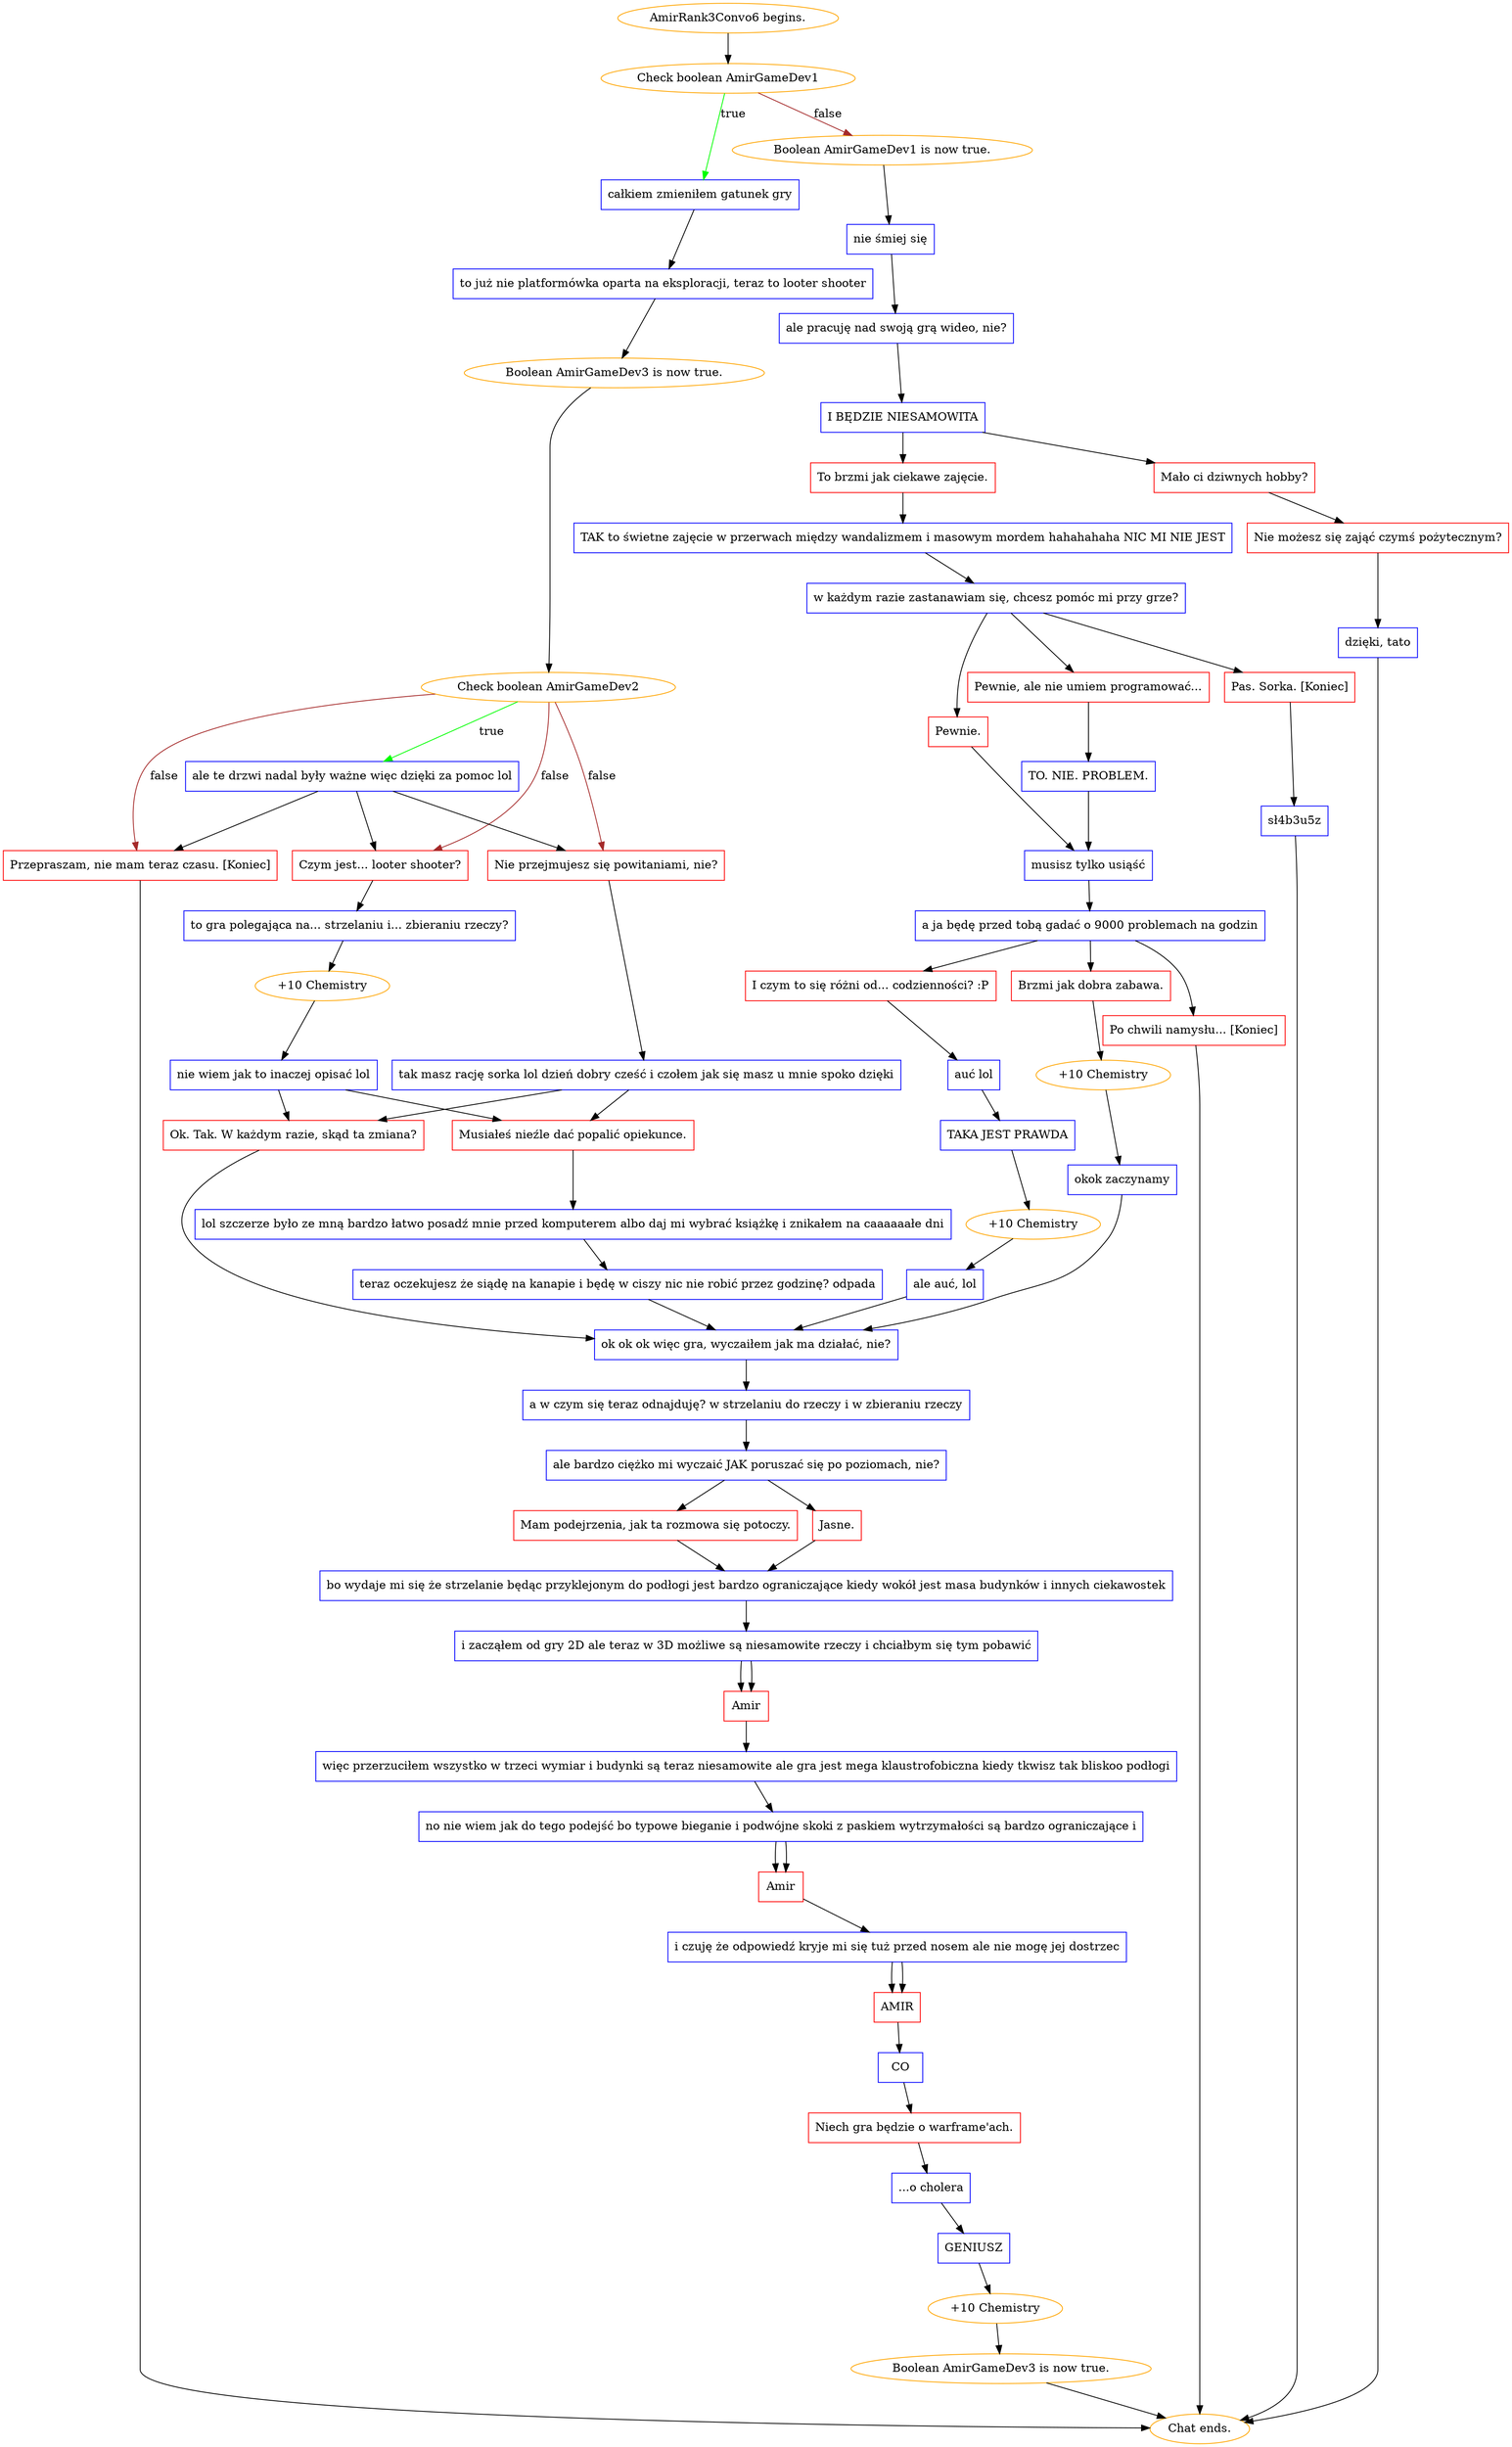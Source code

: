 digraph {
	"AmirRank3Convo6 begins." [color=orange];
		"AmirRank3Convo6 begins." -> j2152980262;
	j2152980262 [label="Check boolean AmirGameDev1",color=orange];
		j2152980262 -> j4278011948 [label=true,color=green];
		j2152980262 -> j878006240 [label=false,color=brown];
	j4278011948 [label="całkiem zmieniłem gatunek gry",shape=box,color=blue];
		j4278011948 -> j527378567;
	j878006240 [label="Boolean AmirGameDev1 is now true.",color=orange];
		j878006240 -> j104906501;
	j527378567 [label="to już nie platformówka oparta na eksploracji, teraz to looter shooter",shape=box,color=blue];
		j527378567 -> j791815078;
	j104906501 [label="nie śmiej się",shape=box,color=blue];
		j104906501 -> j3815942667;
	j791815078 [label="Boolean AmirGameDev3 is now true.",color=orange];
		j791815078 -> j1094475645;
	j3815942667 [label="ale pracuję nad swoją grą wideo, nie?",shape=box,color=blue];
		j3815942667 -> j2589221193;
	j1094475645 [label="Check boolean AmirGameDev2",color=orange];
		j1094475645 -> j3700461396 [label=true,color=green];
		j1094475645 -> j133909309 [label=false,color=brown];
		j1094475645 -> j4102403065 [label=false,color=brown];
		j1094475645 -> j399527168 [label=false,color=brown];
	j2589221193 [label="I BĘDZIE NIESAMOWITA",shape=box,color=blue];
		j2589221193 -> j334845455;
		j2589221193 -> j595490760;
	j3700461396 [label="ale te drzwi nadal były ważne więc dzięki za pomoc lol",shape=box,color=blue];
		j3700461396 -> j399527168;
		j3700461396 -> j133909309;
		j3700461396 -> j4102403065;
	j133909309 [label="Przepraszam, nie mam teraz czasu. [Koniec]",shape=box,color=red];
		j133909309 -> "Chat ends.";
	j4102403065 [label="Czym jest... looter shooter?",shape=box,color=red];
		j4102403065 -> j1155513365;
	j399527168 [label="Nie przejmujesz się powitaniami, nie?",shape=box,color=red];
		j399527168 -> j1960262411;
	j334845455 [label="To brzmi jak ciekawe zajęcie.",shape=box,color=red];
		j334845455 -> j698905249;
	j595490760 [label="Mało ci dziwnych hobby?",shape=box,color=red];
		j595490760 -> j1333992932;
	"Chat ends." [color=orange];
	j1155513365 [label="to gra polegająca na... strzelaniu i... zbieraniu rzeczy?",shape=box,color=blue];
		j1155513365 -> j246112618;
	j1960262411 [label="tak masz rację sorka lol dzień dobry cześć i czołem jak się masz u mnie spoko dzięki",shape=box,color=blue];
		j1960262411 -> j2582326748;
		j1960262411 -> j1049998549;
	j698905249 [label="TAK to świetne zajęcie w przerwach między wandalizmem i masowym mordem hahahahaha NIC MI NIE JEST",shape=box,color=blue];
		j698905249 -> j1230827135;
	j1333992932 [label="Nie możesz się zająć czymś pożytecznym?",shape=box,color=red];
		j1333992932 -> j314009450;
	j246112618 [label="+10 Chemistry",color=orange];
		j246112618 -> j516175252;
	j2582326748 [label="Musiałeś nieźle dać popalić opiekunce.",shape=box,color=red];
		j2582326748 -> j2952705057;
	j1049998549 [label="Ok. Tak. W każdym razie, skąd ta zmiana?",shape=box,color=red];
		j1049998549 -> j3866544000;
	j1230827135 [label="w każdym razie zastanawiam się, chcesz pomóc mi przy grze?",shape=box,color=blue];
		j1230827135 -> j2452717240;
		j1230827135 -> j4185674953;
		j1230827135 -> j449651949;
	j314009450 [label="dzięki, tato",shape=box,color=blue];
		j314009450 -> "Chat ends.";
	j516175252 [label="nie wiem jak to inaczej opisać lol",shape=box,color=blue];
		j516175252 -> j1049998549;
		j516175252 -> j2582326748;
	j2952705057 [label="lol szczerze było ze mną bardzo łatwo posadź mnie przed komputerem albo daj mi wybrać książkę i znikałem na caaaaaałe dni",shape=box,color=blue];
		j2952705057 -> j773969186;
	j3866544000 [label="ok ok ok więc gra, wyczaiłem jak ma działać, nie?",shape=box,color=blue];
		j3866544000 -> j419296190;
	j2452717240 [label="Pewnie, ale nie umiem programować...",shape=box,color=red];
		j2452717240 -> j779702969;
	j4185674953 [label="Pewnie.",shape=box,color=red];
		j4185674953 -> j953897602;
	j449651949 [label="Pas. Sorka. [Koniec]",shape=box,color=red];
		j449651949 -> j1023547893;
	j773969186 [label="teraz oczekujesz że siądę na kanapie i będę w ciszy nic nie robić przez godzinę? odpada",shape=box,color=blue];
		j773969186 -> j3866544000;
	j419296190 [label="a w czym się teraz odnajduję? w strzelaniu do rzeczy i w zbieraniu rzeczy",shape=box,color=blue];
		j419296190 -> j2629903217;
	j779702969 [label="TO. NIE. PROBLEM.",shape=box,color=blue];
		j779702969 -> j953897602;
	j953897602 [label="musisz tylko usiąść",shape=box,color=blue];
		j953897602 -> j2499649649;
	j1023547893 [label="sł4b3u5z",shape=box,color=blue];
		j1023547893 -> "Chat ends.";
	j2629903217 [label="ale bardzo ciężko mi wyczaić JAK poruszać się po poziomach, nie?",shape=box,color=blue];
		j2629903217 -> j3405106509;
		j2629903217 -> j55051118;
	j2499649649 [label="a ja będę przed tobą gadać o 9000 problemach na godzin",shape=box,color=blue];
		j2499649649 -> j2118428532;
		j2499649649 -> j402040673;
		j2499649649 -> j3466986528;
	j3405106509 [label="Jasne.",shape=box,color=red];
		j3405106509 -> j544198313;
	j55051118 [label="Mam podejrzenia, jak ta rozmowa się potoczy.",shape=box,color=red];
		j55051118 -> j544198313;
	j2118428532 [label="I czym to się różni od... codzienności? :P",shape=box,color=red];
		j2118428532 -> j2460823371;
	j402040673 [label="Brzmi jak dobra zabawa.",shape=box,color=red];
		j402040673 -> j3112631447;
	j3466986528 [label="Po chwili namysłu... [Koniec]",shape=box,color=red];
		j3466986528 -> "Chat ends.";
	j544198313 [label="bo wydaje mi się że strzelanie będąc przyklejonym do podłogi jest bardzo ograniczające kiedy wokół jest masa budynków i innych ciekawostek",shape=box,color=blue];
		j544198313 -> j2796690373;
	j2460823371 [label="auć lol",shape=box,color=blue];
		j2460823371 -> j2539441754;
	j3112631447 [label="+10 Chemistry",color=orange];
		j3112631447 -> j350200951;
	j2796690373 [label="i zacząłem od gry 2D ale teraz w 3D możliwe są niesamowite rzeczy i chciałbym się tym pobawić",shape=box,color=blue];
		j2796690373 -> j3372068271;
		j2796690373 -> j3372068271;
	j2539441754 [label="TAKA JEST PRAWDA",shape=box,color=blue];
		j2539441754 -> j1581654335;
	j350200951 [label="okok zaczynamy",shape=box,color=blue];
		j350200951 -> j3866544000;
	j3372068271 [label="Amir",shape=box,color=red];
		j3372068271 -> j990775322;
	j1581654335 [label="+10 Chemistry",color=orange];
		j1581654335 -> j4094318078;
	j990775322 [label="więc przerzuciłem wszystko w trzeci wymiar i budynki są teraz niesamowite ale gra jest mega klaustrofobiczna kiedy tkwisz tak bliskoo podłogi",shape=box,color=blue];
		j990775322 -> j2484709063;
	j4094318078 [label="ale auć, lol",shape=box,color=blue];
		j4094318078 -> j3866544000;
	j2484709063 [label="no nie wiem jak do tego podejść bo typowe bieganie i podwójne skoki z paskiem wytrzymałości są bardzo ograniczające i",shape=box,color=blue];
		j2484709063 -> j2653605539;
		j2484709063 -> j2653605539;
	j2653605539 [label="Amir",shape=box,color=red];
		j2653605539 -> j3533889918;
	j3533889918 [label="i czuję że odpowiedź kryje mi się tuż przed nosem ale nie mogę jej dostrzec",shape=box,color=blue];
		j3533889918 -> j502685254;
		j3533889918 -> j502685254;
	j502685254 [label="AMIR",shape=box,color=red];
		j502685254 -> j1685048467;
	j1685048467 [label="CO",shape=box,color=blue];
		j1685048467 -> j1909090689;
	j1909090689 [label="Niech gra będzie o warframe'ach.",shape=box,color=red];
		j1909090689 -> j2704107313;
	j2704107313 [label="...o cholera",shape=box,color=blue];
		j2704107313 -> j2188699015;
	j2188699015 [label="GENIUSZ",shape=box,color=blue];
		j2188699015 -> j599255107;
	j599255107 [label="+10 Chemistry",color=orange];
		j599255107 -> j2864669795;
	j2864669795 [label="Boolean AmirGameDev3 is now true.",color=orange];
		j2864669795 -> "Chat ends.";
}